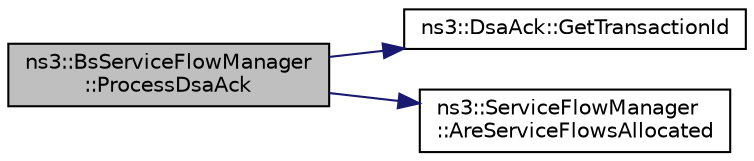 digraph "ns3::BsServiceFlowManager::ProcessDsaAck"
{
  edge [fontname="Helvetica",fontsize="10",labelfontname="Helvetica",labelfontsize="10"];
  node [fontname="Helvetica",fontsize="10",shape=record];
  rankdir="LR";
  Node1 [label="ns3::BsServiceFlowManager\l::ProcessDsaAck",height=0.2,width=0.4,color="black", fillcolor="grey75", style="filled", fontcolor="black"];
  Node1 -> Node2 [color="midnightblue",fontsize="10",style="solid"];
  Node2 [label="ns3::DsaAck::GetTransactionId",height=0.2,width=0.4,color="black", fillcolor="white", style="filled",URL="$d0/da6/classns3_1_1DsaAck.html#a238546242b40d060cdee55ba294a41e8"];
  Node1 -> Node3 [color="midnightblue",fontsize="10",style="solid"];
  Node3 [label="ns3::ServiceFlowManager\l::AreServiceFlowsAllocated",height=0.2,width=0.4,color="black", fillcolor="white", style="filled",URL="$df/d56/classns3_1_1ServiceFlowManager.html#a9338182ed1860eb7e07ea49d79c4414a"];
}
